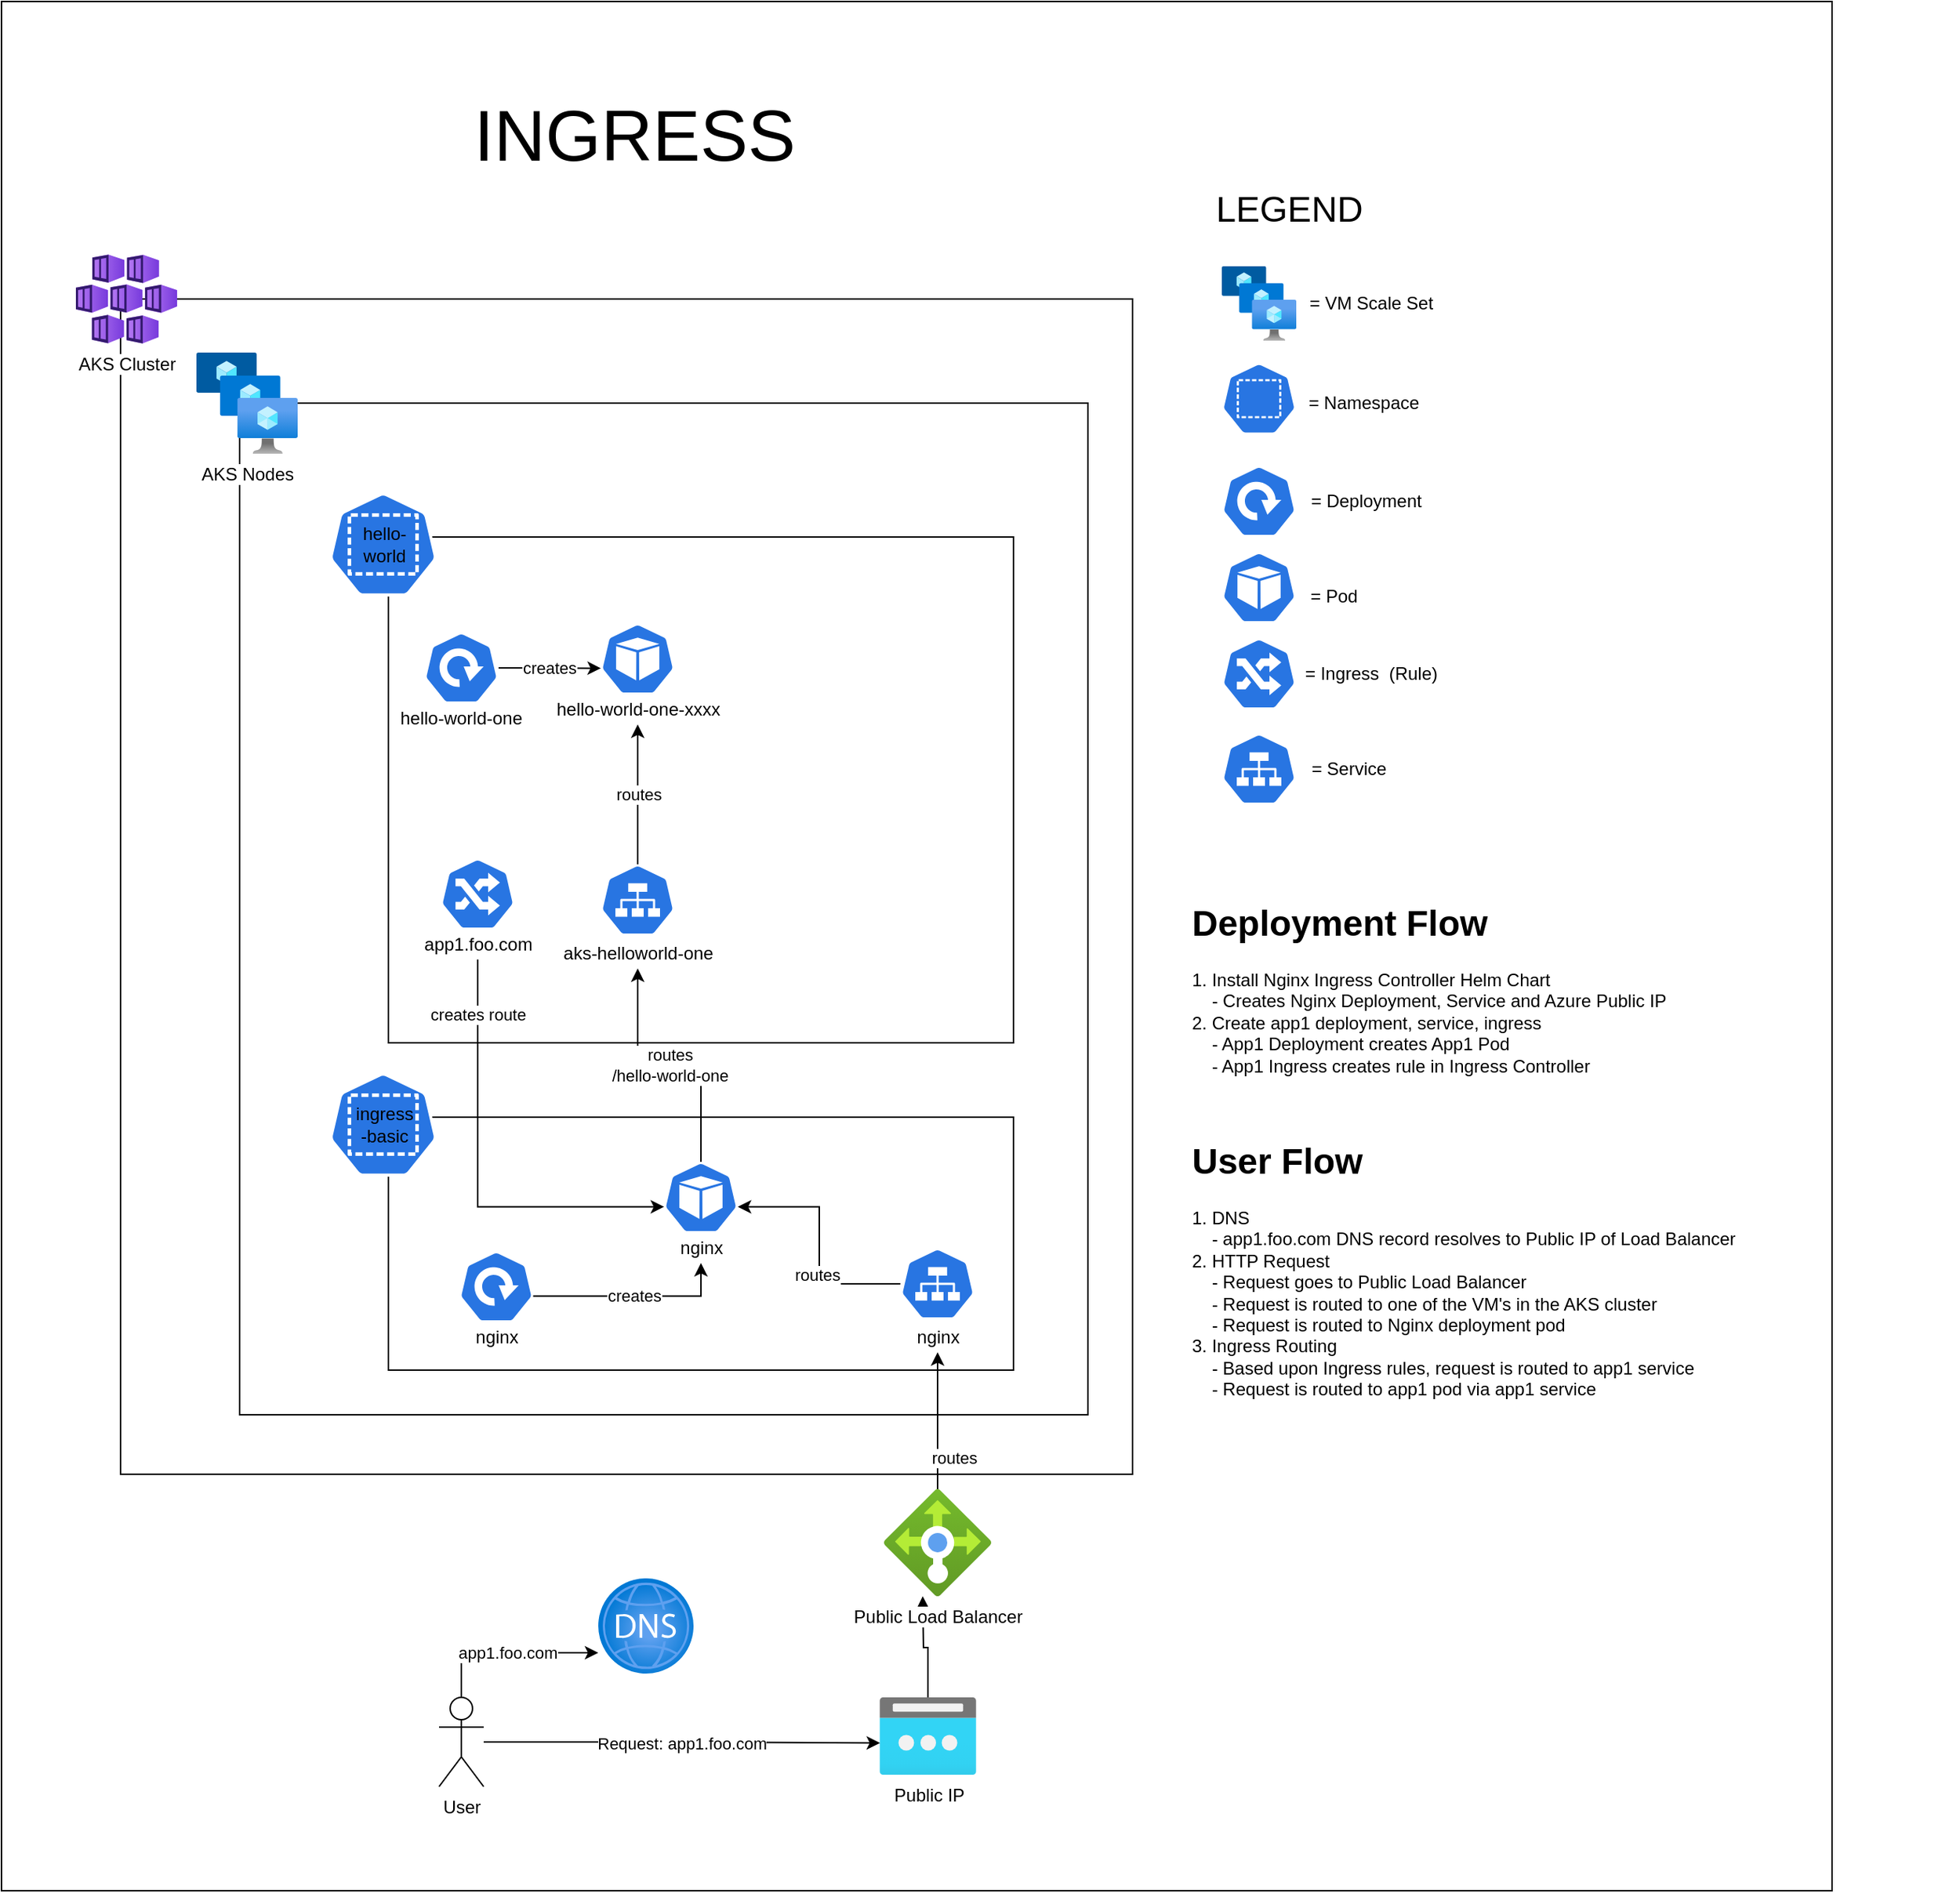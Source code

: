 <mxfile>
    <diagram id="FzjOnKn4UiQ5JpuQON6r" name="Ingress">
        <mxGraphModel dx="2865" dy="5280" grid="1" gridSize="10" guides="1" tooltips="1" connect="1" arrows="1" fold="1" page="1" pageScale="1" pageWidth="850" pageHeight="1100" math="0" shadow="0">
            <root>
                <mxCell id="0"/>
                <mxCell id="1" parent="0"/>
                <mxCell id="f_S5XXSE4bsNnF9t5h2Q-102" value="" style="rounded=0;whiteSpace=wrap;html=1;shadow=0;glass=0;sketch=0;" vertex="1" parent="1">
                    <mxGeometry x="-40" y="-180" width="1230" height="1270" as="geometry"/>
                </mxCell>
                <mxCell id="5" value="" style="rounded=0;whiteSpace=wrap;html=1;" parent="1" vertex="1">
                    <mxGeometry x="40" y="20" width="680" height="790" as="geometry"/>
                </mxCell>
                <mxCell id="91" value="" style="rounded=0;whiteSpace=wrap;html=1;direction=west;" parent="1" vertex="1">
                    <mxGeometry x="120" y="90" width="570" height="680" as="geometry"/>
                </mxCell>
                <mxCell id="4" value="AKS Cluster" style="aspect=fixed;html=1;points=[];align=center;image;fontSize=12;image=img/lib/azure2/containers/Kubernetes_Services.svg;" parent="1" vertex="1">
                    <mxGeometry x="10" y="-10" width="68" height="60" as="geometry"/>
                </mxCell>
                <mxCell id="7" value="" style="rounded=0;whiteSpace=wrap;html=1;" parent="1" vertex="1">
                    <mxGeometry x="220" y="180" width="420" height="340" as="geometry"/>
                </mxCell>
                <mxCell id="8" value="hello-&lt;br&gt;world" style="html=1;dashed=0;whitespace=wrap;fillColor=#2875E2;strokeColor=#ffffff;points=[[0.005,0.63,0],[0.1,0.2,0],[0.9,0.2,0],[0.5,0,0],[0.995,0.63,0],[0.72,0.99,0],[0.5,1,0],[0.28,0.99,0]];shape=mxgraph.kubernetes.icon;prIcon=ns" parent="1" vertex="1">
                    <mxGeometry x="158.75" y="150" width="115.5" height="70" as="geometry"/>
                </mxCell>
                <mxCell id="26" value="" style="group" parent="1" vertex="1" connectable="0">
                    <mxGeometry x="355" y="238" width="120" height="68" as="geometry"/>
                </mxCell>
                <mxCell id="24" value="" style="html=1;dashed=0;whitespace=wrap;fillColor=#2875E2;strokeColor=#ffffff;points=[[0.005,0.63,0],[0.1,0.2,0],[0.9,0.2,0],[0.5,0,0],[0.995,0.63,0],[0.72,0.99,0],[0.5,1,0],[0.28,0.99,0]];shape=mxgraph.kubernetes.icon;prIcon=pod" parent="26" vertex="1">
                    <mxGeometry x="7.5" width="50" height="48" as="geometry"/>
                </mxCell>
                <mxCell id="25" value="hello-world-one-xxxx" style="text;html=1;strokeColor=none;fillColor=none;align=center;verticalAlign=middle;whiteSpace=wrap;rounded=0;" parent="26" vertex="1">
                    <mxGeometry x="-27.5" y="48" width="120" height="20" as="geometry"/>
                </mxCell>
                <mxCell id="27" value="" style="group" parent="1" vertex="1" connectable="0">
                    <mxGeometry x="355" y="400" width="110" height="70" as="geometry"/>
                </mxCell>
                <mxCell id="17" value="" style="html=1;dashed=0;whitespace=wrap;fillColor=#2875E2;strokeColor=#ffffff;points=[[0.005,0.63,0],[0.1,0.2,0],[0.9,0.2,0],[0.5,0,0],[0.995,0.63,0],[0.72,0.99,0],[0.5,1,0],[0.28,0.99,0]];shape=mxgraph.kubernetes.icon;prIcon=svc" parent="27" vertex="1">
                    <mxGeometry x="7.5" width="50" height="48" as="geometry"/>
                </mxCell>
                <mxCell id="18" value="aks-helloworld-one" style="text;html=1;strokeColor=none;fillColor=none;align=center;verticalAlign=middle;whiteSpace=wrap;rounded=0;" parent="27" vertex="1">
                    <mxGeometry x="-22.5" y="50" width="110" height="20" as="geometry"/>
                </mxCell>
                <mxCell id="28" value="" style="group" parent="1" vertex="1" connectable="0">
                    <mxGeometry x="227.5" y="396" width="105" height="68" as="geometry"/>
                </mxCell>
                <UserObject label="" link="http://yahoo.com" id="11">
                    <mxCell style="html=1;dashed=0;whitespace=wrap;fillColor=#2875E2;strokeColor=#ffffff;points=[[0.005,0.63,0],[0.1,0.2,0],[0.9,0.2,0],[0.5,0,0],[0.995,0.63,0],[0.72,0.99,0],[0.5,1,0],[0.28,0.99,0]];shape=mxgraph.kubernetes.icon;prIcon=ing" parent="28" vertex="1">
                        <mxGeometry x="27.5" width="50" height="48" as="geometry"/>
                    </mxCell>
                </UserObject>
                <mxCell id="12" value="app1.foo.com" style="text;html=1;strokeColor=none;fillColor=none;align=center;verticalAlign=middle;whiteSpace=wrap;rounded=0;" parent="28" vertex="1">
                    <mxGeometry y="48" width="105" height="20" as="geometry"/>
                </mxCell>
                <mxCell id="29" value="creates" style="edgeStyle=orthogonalEdgeStyle;rounded=0;orthogonalLoop=1;jettySize=auto;html=1;entryX=0.005;entryY=0.63;entryDx=0;entryDy=0;entryPerimeter=0;" parent="1" source="19" target="24" edge="1">
                    <mxGeometry relative="1" as="geometry"/>
                </mxCell>
                <mxCell id="32" value="" style="rounded=0;whiteSpace=wrap;html=1;" parent="1" vertex="1">
                    <mxGeometry x="220" y="570" width="420" height="170" as="geometry"/>
                </mxCell>
                <mxCell id="33" value="ingress&lt;br&gt;-basic" style="html=1;dashed=0;whitespace=wrap;fillColor=#2875E2;strokeColor=#ffffff;points=[[0.005,0.63,0],[0.1,0.2,0],[0.9,0.2,0],[0.5,0,0],[0.995,0.63,0],[0.72,0.99,0],[0.5,1,0],[0.28,0.99,0]];shape=mxgraph.kubernetes.icon;prIcon=ns" parent="1" vertex="1">
                    <mxGeometry x="168.5" y="540" width="96" height="70" as="geometry"/>
                </mxCell>
                <mxCell id="48" value="" style="group" parent="1" vertex="1" connectable="0">
                    <mxGeometry x="556.5" y="658" width="65" height="70" as="geometry"/>
                </mxCell>
                <mxCell id="49" value="" style="html=1;dashed=0;whitespace=wrap;fillColor=#2875E2;strokeColor=#ffffff;points=[[0.005,0.63,0],[0.1,0.2,0],[0.9,0.2,0],[0.5,0,0],[0.995,0.63,0],[0.72,0.99,0],[0.5,1,0],[0.28,0.99,0]];shape=mxgraph.kubernetes.icon;prIcon=svc" parent="48" vertex="1">
                    <mxGeometry x="7.5" width="50" height="48" as="geometry"/>
                </mxCell>
                <mxCell id="50" value="nginx" style="text;html=1;strokeColor=none;fillColor=none;align=center;verticalAlign=middle;whiteSpace=wrap;rounded=0;" parent="48" vertex="1">
                    <mxGeometry y="50" width="65" height="20" as="geometry"/>
                </mxCell>
                <mxCell id="54" value="" style="group" parent="1" vertex="1" connectable="0">
                    <mxGeometry x="397.5" y="600" width="65" height="68" as="geometry"/>
                </mxCell>
                <mxCell id="55" value="" style="html=1;dashed=0;whitespace=wrap;fillColor=#2875E2;strokeColor=#ffffff;points=[[0.005,0.63,0],[0.1,0.2,0],[0.9,0.2,0],[0.5,0,0],[0.995,0.63,0],[0.72,0.99,0],[0.5,1,0],[0.28,0.99,0]];shape=mxgraph.kubernetes.icon;prIcon=pod" parent="54" vertex="1">
                    <mxGeometry x="7.5" width="50" height="48" as="geometry"/>
                </mxCell>
                <mxCell id="56" value="nginx" style="text;html=1;strokeColor=none;fillColor=none;align=center;verticalAlign=middle;whiteSpace=wrap;rounded=0;" parent="54" vertex="1">
                    <mxGeometry y="48" width="65" height="20" as="geometry"/>
                </mxCell>
                <mxCell id="63" style="edgeStyle=orthogonalEdgeStyle;rounded=0;orthogonalLoop=1;jettySize=auto;html=1;" parent="1" source="60" edge="1">
                    <mxGeometry relative="1" as="geometry">
                        <mxPoint x="579" y="892" as="targetPoint"/>
                    </mxGeometry>
                </mxCell>
                <mxCell id="60" value="Public IP" style="aspect=fixed;html=1;points=[];align=center;image;fontSize=12;image=img/lib/azure2/networking/Public_IP_Addresses.svg;" parent="1" vertex="1">
                    <mxGeometry x="550" y="960" width="65" height="52" as="geometry"/>
                </mxCell>
                <mxCell id="62" value="routes" style="edgeStyle=orthogonalEdgeStyle;rounded=0;orthogonalLoop=1;jettySize=auto;html=1;" parent="1" source="61" target="50" edge="1">
                    <mxGeometry x="-0.514" y="-11" relative="1" as="geometry">
                        <mxPoint y="1" as="offset"/>
                    </mxGeometry>
                </mxCell>
                <mxCell id="61" value="Public Load Balancer" style="aspect=fixed;html=1;points=[];align=center;image;fontSize=12;image=img/lib/azure2/networking/Load_Balancers.svg;" parent="1" vertex="1">
                    <mxGeometry x="553" y="820" width="72" height="72" as="geometry"/>
                </mxCell>
                <mxCell id="64" style="edgeStyle=orthogonalEdgeStyle;rounded=0;orthogonalLoop=1;jettySize=auto;html=1;entryX=0.995;entryY=0.63;entryDx=0;entryDy=0;entryPerimeter=0;" parent="1" source="49" target="55" edge="1">
                    <mxGeometry relative="1" as="geometry"/>
                </mxCell>
                <mxCell id="98" value="routes" style="edgeLabel;html=1;align=center;verticalAlign=middle;resizable=0;points=[];" parent="64" vertex="1" connectable="0">
                    <mxGeometry x="-0.251" y="2" relative="1" as="geometry">
                        <mxPoint as="offset"/>
                    </mxGeometry>
                </mxCell>
                <mxCell id="66" value="routes" style="edgeStyle=orthogonalEdgeStyle;rounded=0;orthogonalLoop=1;jettySize=auto;html=1;entryX=0.5;entryY=1;entryDx=0;entryDy=0;" parent="1" source="17" target="25" edge="1">
                    <mxGeometry relative="1" as="geometry"/>
                </mxCell>
                <mxCell id="70" value="app1.foo.com" style="edgeStyle=orthogonalEdgeStyle;rounded=0;orthogonalLoop=1;jettySize=auto;html=1;" parent="1" source="68" target="69" edge="1">
                    <mxGeometry relative="1" as="geometry">
                        <Array as="points">
                            <mxPoint x="269" y="930"/>
                            <mxPoint x="393" y="930"/>
                        </Array>
                    </mxGeometry>
                </mxCell>
                <mxCell id="71" value="Request: app1.foo.com" style="edgeStyle=orthogonalEdgeStyle;rounded=0;orthogonalLoop=1;jettySize=auto;html=1;entryX=0.005;entryY=0.59;entryDx=0;entryDy=0;entryPerimeter=0;" parent="1" source="68" target="60" edge="1">
                    <mxGeometry relative="1" as="geometry"/>
                </mxCell>
                <mxCell id="68" value="User" style="shape=umlActor;verticalLabelPosition=bottom;verticalAlign=top;html=1;outlineConnect=0;" parent="1" vertex="1">
                    <mxGeometry x="254" y="960" width="30" height="60" as="geometry"/>
                </mxCell>
                <mxCell id="69" value="" style="aspect=fixed;html=1;points=[];align=center;image;fontSize=12;image=img/lib/azure2/networking/DNS_Zones.svg;" parent="1" vertex="1">
                    <mxGeometry x="361" y="880" width="64" height="64" as="geometry"/>
                </mxCell>
                <mxCell id="75" value="&lt;h1&gt;Deployment Flow&lt;/h1&gt;&lt;div&gt;&lt;span&gt;1. Install Nginx Ingress Controller Helm Chart&lt;/span&gt;&lt;br&gt;&lt;/div&gt;&lt;div&gt;&amp;nbsp; &amp;nbsp; - Creates Nginx Deployment, Service and Azure Public IP&lt;/div&gt;&lt;div&gt;2. Create app1 deployment, service, ingress&lt;/div&gt;&lt;div&gt;&amp;nbsp; &amp;nbsp; - App1 Deployment creates App1 Pod&lt;/div&gt;&lt;div&gt;&amp;nbsp; &amp;nbsp; - App1 Ingress creates rule in Ingress Controller&lt;/div&gt;&lt;div&gt;&lt;br&gt;&lt;/div&gt;" style="text;html=1;strokeColor=none;fillColor=none;spacing=5;spacingTop=-20;whiteSpace=wrap;overflow=hidden;rounded=0;" parent="1" vertex="1">
                    <mxGeometry x="755" y="420" width="520" height="140" as="geometry"/>
                </mxCell>
                <mxCell id="76" value="" style="html=1;dashed=0;whitespace=wrap;fillColor=#2875E2;strokeColor=#ffffff;points=[[0.005,0.63,0],[0.1,0.2,0],[0.9,0.2,0],[0.5,0,0],[0.995,0.63,0],[0.72,0.99,0],[0.5,1,0],[0.28,0.99,0]];shape=mxgraph.kubernetes.icon;prIcon=ns" parent="1" vertex="1">
                    <mxGeometry x="780" y="60" width="50" height="54" as="geometry"/>
                </mxCell>
                <mxCell id="77" value="= Namespace" style="text;html=1;align=center;verticalAlign=middle;resizable=0;points=[];autosize=1;" parent="1" vertex="1">
                    <mxGeometry x="830" y="80" width="90" height="20" as="geometry"/>
                </mxCell>
                <mxCell id="78" value="" style="html=1;dashed=0;whitespace=wrap;fillColor=#2875E2;strokeColor=#ffffff;points=[[0.005,0.63,0],[0.1,0.2,0],[0.9,0.2,0],[0.5,0,0],[0.995,0.63,0],[0.72,0.99,0],[0.5,1,0],[0.28,0.99,0]];shape=mxgraph.kubernetes.icon;prIcon=deploy" parent="1" vertex="1">
                    <mxGeometry x="780" y="132" width="50" height="48" as="geometry"/>
                </mxCell>
                <mxCell id="79" value="" style="html=1;dashed=0;whitespace=wrap;fillColor=#2875E2;strokeColor=#ffffff;points=[[0.005,0.63,0],[0.1,0.2,0],[0.9,0.2,0],[0.5,0,0],[0.995,0.63,0],[0.72,0.99,0],[0.5,1,0],[0.28,0.99,0]];shape=mxgraph.kubernetes.icon;prIcon=pod" parent="1" vertex="1">
                    <mxGeometry x="780" y="190" width="50" height="48" as="geometry"/>
                </mxCell>
                <mxCell id="80" value="" style="html=1;dashed=0;whitespace=wrap;fillColor=#2875E2;strokeColor=#ffffff;points=[[0.005,0.63,0],[0.1,0.2,0],[0.9,0.2,0],[0.5,0,0],[0.995,0.63,0],[0.72,0.99,0],[0.5,1,0],[0.28,0.99,0]];shape=mxgraph.kubernetes.icon;prIcon=ing" parent="1" vertex="1">
                    <mxGeometry x="780" y="248" width="50" height="48" as="geometry"/>
                </mxCell>
                <mxCell id="81" value="" style="html=1;dashed=0;whitespace=wrap;fillColor=#2875E2;strokeColor=#ffffff;points=[[0.005,0.63,0],[0.1,0.2,0],[0.9,0.2,0],[0.5,0,0],[0.995,0.63,0],[0.72,0.99,0],[0.5,1,0],[0.28,0.99,0]];shape=mxgraph.kubernetes.icon;prIcon=svc" parent="1" vertex="1">
                    <mxGeometry x="780" y="312" width="50" height="48" as="geometry"/>
                </mxCell>
                <mxCell id="82" value="&amp;nbsp;= Deployment" style="text;html=1;align=center;verticalAlign=middle;resizable=0;points=[];autosize=1;" parent="1" vertex="1">
                    <mxGeometry x="830" y="146" width="90" height="20" as="geometry"/>
                </mxCell>
                <mxCell id="83" value="= Pod" style="text;html=1;align=center;verticalAlign=middle;resizable=0;points=[];autosize=1;" parent="1" vertex="1">
                    <mxGeometry x="830" y="210" width="50" height="20" as="geometry"/>
                </mxCell>
                <mxCell id="84" value="= Ingress&amp;nbsp; (Rule)" style="text;html=1;align=center;verticalAlign=middle;resizable=0;points=[];autosize=1;" parent="1" vertex="1">
                    <mxGeometry x="830" y="262" width="100" height="20" as="geometry"/>
                </mxCell>
                <mxCell id="85" value="= Service" style="text;html=1;align=center;verticalAlign=middle;resizable=0;points=[];autosize=1;" parent="1" vertex="1">
                    <mxGeometry x="830" y="326" width="70" height="20" as="geometry"/>
                </mxCell>
                <mxCell id="86" value="" style="group" parent="1" vertex="1" connectable="0">
                    <mxGeometry x="229" y="244" width="80" height="68" as="geometry"/>
                </mxCell>
                <mxCell id="19" value="" style="html=1;dashed=0;whitespace=wrap;fillColor=#2875E2;strokeColor=#ffffff;points=[[0.005,0.63,0],[0.1,0.2,0],[0.9,0.2,0],[0.5,0,0],[0.995,0.63,0],[0.72,0.99,0],[0.5,1,0],[0.28,0.99,0]];shape=mxgraph.kubernetes.icon;prIcon=deploy" parent="86" vertex="1">
                    <mxGeometry x="15" width="50" height="48" as="geometry"/>
                </mxCell>
                <mxCell id="22" value="hello-world-one" style="text;html=1;strokeColor=none;fillColor=none;align=center;verticalAlign=middle;whiteSpace=wrap;rounded=0;" parent="86" vertex="1">
                    <mxGeometry x="-5" y="48" width="90" height="20" as="geometry"/>
                </mxCell>
                <mxCell id="87" value="&lt;h1&gt;User Flow&lt;/h1&gt;&lt;div&gt;1. DNS&lt;/div&gt;&lt;div&gt;&amp;nbsp; &amp;nbsp; - app1.foo.com DNS record resolves to Public IP of Load Balancer&lt;/div&gt;&lt;div&gt;2. HTTP Request&lt;/div&gt;&lt;div&gt;&amp;nbsp; &amp;nbsp; - Request goes to Public Load Balancer&lt;/div&gt;&lt;div&gt;&amp;nbsp; &amp;nbsp; - Request is routed to one of the VM's in the AKS cluster&lt;/div&gt;&lt;div&gt;&amp;nbsp; &amp;nbsp; - Request is routed to Nginx deployment pod&lt;/div&gt;&lt;div&gt;3. Ingress Routing&lt;/div&gt;&lt;div&gt;&amp;nbsp; &amp;nbsp; - Based upon Ingress rules, request is routed to app1 service&lt;/div&gt;&lt;div&gt;&amp;nbsp; &amp;nbsp; - Request is routed to app1 pod via app1 service&lt;/div&gt;" style="text;html=1;strokeColor=none;fillColor=none;spacing=5;spacingTop=-20;whiteSpace=wrap;overflow=hidden;rounded=0;" parent="1" vertex="1">
                    <mxGeometry x="755" y="580" width="520" height="190" as="geometry"/>
                </mxCell>
                <mxCell id="92" value="AKS Nodes" style="aspect=fixed;html=1;points=[];align=center;image;fontSize=12;image=img/lib/azure2/compute/VM_Scale_Sets.svg;" parent="1" vertex="1">
                    <mxGeometry x="91" y="56" width="68" height="68" as="geometry"/>
                </mxCell>
                <mxCell id="93" value="" style="aspect=fixed;html=1;points=[];align=center;image;fontSize=12;image=img/lib/azure2/compute/VM_Scale_Sets.svg;" parent="1" vertex="1">
                    <mxGeometry x="780" y="-2" width="50" height="50" as="geometry"/>
                </mxCell>
                <mxCell id="94" value="= VM Scale Set" style="text;html=1;align=center;verticalAlign=middle;resizable=0;points=[];autosize=1;" parent="1" vertex="1">
                    <mxGeometry x="830" y="13" width="100" height="20" as="geometry"/>
                </mxCell>
                <mxCell id="96" value="" style="group" parent="1" vertex="1" connectable="0">
                    <mxGeometry x="252.5" y="660" width="80" height="68" as="geometry"/>
                </mxCell>
                <mxCell id="58" value="" style="html=1;dashed=0;whitespace=wrap;fillColor=#2875E2;strokeColor=#ffffff;points=[[0.005,0.63,0],[0.1,0.2,0],[0.9,0.2,0],[0.5,0,0],[0.995,0.63,0],[0.72,0.99,0],[0.5,1,0],[0.28,0.99,0]];shape=mxgraph.kubernetes.icon;prIcon=deploy" parent="96" vertex="1">
                    <mxGeometry x="15" width="50" height="48" as="geometry"/>
                </mxCell>
                <mxCell id="59" value="nginx" style="text;html=1;strokeColor=none;fillColor=none;align=center;verticalAlign=middle;whiteSpace=wrap;rounded=0;" parent="96" vertex="1">
                    <mxGeometry y="48" width="80" height="20" as="geometry"/>
                </mxCell>
                <mxCell id="97" value="creates" style="edgeStyle=orthogonalEdgeStyle;rounded=0;orthogonalLoop=1;jettySize=auto;html=1;exitX=0.995;exitY=0.63;exitDx=0;exitDy=0;exitPerimeter=0;entryX=0.5;entryY=1;entryDx=0;entryDy=0;" parent="1" source="58" target="56" edge="1">
                    <mxGeometry relative="1" as="geometry"/>
                </mxCell>
                <mxCell id="99" value="&lt;font style=&quot;font-size: 48px&quot;&gt;INGRESS&lt;/font&gt;" style="text;html=1;align=center;verticalAlign=middle;resizable=0;points=[];autosize=1;" parent="1" vertex="1">
                    <mxGeometry x="270" y="-105" width="230" height="30" as="geometry"/>
                </mxCell>
                <mxCell id="I5G_PsYB6z5LX7Ik3IpP-99" value="&lt;font style=&quot;font-size: 24px&quot;&gt;LEGEND&lt;/font&gt;" style="text;html=1;align=center;verticalAlign=middle;resizable=0;points=[];autosize=1;" parent="1" vertex="1">
                    <mxGeometry x="770" y="-50" width="110" height="20" as="geometry"/>
                </mxCell>
                <mxCell id="100" style="edgeStyle=orthogonalEdgeStyle;rounded=0;orthogonalLoop=1;jettySize=auto;html=1;entryX=0.005;entryY=0.63;entryDx=0;entryDy=0;entryPerimeter=0;exitX=0.5;exitY=1;exitDx=0;exitDy=0;" parent="1" source="12" target="55" edge="1">
                    <mxGeometry relative="1" as="geometry">
                        <Array as="points">
                            <mxPoint x="280" y="630"/>
                        </Array>
                    </mxGeometry>
                </mxCell>
                <mxCell id="101" value="creates route" style="edgeLabel;html=1;align=center;verticalAlign=middle;resizable=0;points=[];" parent="100" vertex="1" connectable="0">
                    <mxGeometry x="-0.75" relative="1" as="geometry">
                        <mxPoint as="offset"/>
                    </mxGeometry>
                </mxCell>
                <mxCell id="102" value="routes&lt;br&gt;/hello-world-one" style="edgeStyle=orthogonalEdgeStyle;rounded=0;orthogonalLoop=1;jettySize=auto;html=1;entryX=0.5;entryY=1;entryDx=0;entryDy=0;" parent="1" source="55" target="18" edge="1">
                    <mxGeometry relative="1" as="geometry"/>
                </mxCell>
            </root>
        </mxGraphModel>
    </diagram>
    <diagram id="R-THONefpQZzCyUir2wS" name="Networking">
        <mxGraphModel dx="1151" dy="2389" grid="1" gridSize="10" guides="1" tooltips="1" connect="1" arrows="1" fold="1" page="1" pageScale="1" pageWidth="850" pageHeight="1100" math="0" shadow="0">
            <root>
                <mxCell id="hsijw_kKCLJowt0YOE_B-0"/>
                <mxCell id="hsijw_kKCLJowt0YOE_B-1" parent="hsijw_kKCLJowt0YOE_B-0"/>
                <mxCell id="VdVGqBE3zFSIvVzNAgcN-3" value="" style="rounded=0;whiteSpace=wrap;html=1;glass=0;shadow=0;sketch=0;" vertex="1" parent="hsijw_kKCLJowt0YOE_B-1">
                    <mxGeometry x="10" y="120" width="760" height="760" as="geometry"/>
                </mxCell>
                <mxCell id="hsijw_kKCLJowt0YOE_B-3" value="" style="whiteSpace=wrap;html=1;" parent="hsijw_kKCLJowt0YOE_B-1" vertex="1">
                    <mxGeometry x="210" y="230" width="490" height="580" as="geometry"/>
                </mxCell>
                <mxCell id="hsijw_kKCLJowt0YOE_B-2" value="AKS Vnet" style="aspect=fixed;html=1;points=[];align=center;image;fontSize=12;image=img/lib/azure2/networking/Virtual_Networks.svg;" parent="hsijw_kKCLJowt0YOE_B-1" vertex="1">
                    <mxGeometry x="180" y="210" width="67" height="40" as="geometry"/>
                </mxCell>
                <mxCell id="hsijw_kKCLJowt0YOE_B-5" value="" style="whiteSpace=wrap;html=1;" parent="hsijw_kKCLJowt0YOE_B-1" vertex="1">
                    <mxGeometry x="300" y="300" width="370" height="370" as="geometry"/>
                </mxCell>
                <mxCell id="hsijw_kKCLJowt0YOE_B-4" value="AKS" style="aspect=fixed;html=1;points=[];align=center;image;fontSize=12;image=img/lib/azure2/compute/Container_Services_Deprecated.svg;" parent="hsijw_kKCLJowt0YOE_B-1" vertex="1">
                    <mxGeometry x="270" y="280" width="68" height="60" as="geometry"/>
                </mxCell>
                <mxCell id="hsijw_kKCLJowt0YOE_B-6" value="External LB" style="aspect=fixed;html=1;points=[];align=center;image;fontSize=12;image=img/lib/azure2/networking/Load_Balancers.svg;" parent="hsijw_kKCLJowt0YOE_B-1" vertex="1">
                    <mxGeometry x="280" y="700" width="72" height="72" as="geometry"/>
                </mxCell>
                <mxCell id="hsijw_kKCLJowt0YOE_B-8" style="edgeStyle=orthogonalEdgeStyle;rounded=0;orthogonalLoop=1;jettySize=auto;html=1;" parent="hsijw_kKCLJowt0YOE_B-1" source="hsijw_kKCLJowt0YOE_B-7" target="hsijw_kKCLJowt0YOE_B-6" edge="1">
                    <mxGeometry relative="1" as="geometry"/>
                </mxCell>
                <mxCell id="hsijw_kKCLJowt0YOE_B-7" value="Public IP&lt;br&gt;5.5.5.5" style="aspect=fixed;html=1;points=[];align=center;image;fontSize=12;image=img/lib/azure2/networking/Public_IP_Addresses.svg;" parent="hsijw_kKCLJowt0YOE_B-1" vertex="1">
                    <mxGeometry x="30" y="710" width="65" height="52" as="geometry"/>
                </mxCell>
                <mxCell id="hsijw_kKCLJowt0YOE_B-11" value="" style="rounded=0;whiteSpace=wrap;html=1;" parent="hsijw_kKCLJowt0YOE_B-1" vertex="1">
                    <mxGeometry x="380" y="400" width="260" height="230" as="geometry"/>
                </mxCell>
                <mxCell id="hsijw_kKCLJowt0YOE_B-9" value="VMSS" style="aspect=fixed;html=1;points=[];align=center;image;fontSize=12;image=img/lib/azure2/compute/VM_Scale_Sets.svg;" parent="hsijw_kKCLJowt0YOE_B-1" vertex="1">
                    <mxGeometry x="338" y="350" width="68" height="68" as="geometry"/>
                </mxCell>
                <mxCell id="7BazOoo1LymEpQ1QwsrR-2" value="" style="group" parent="hsijw_kKCLJowt0YOE_B-1" vertex="1" connectable="0">
                    <mxGeometry x="465" y="410" width="50" height="68" as="geometry"/>
                </mxCell>
                <mxCell id="7BazOoo1LymEpQ1QwsrR-0" value="" style="html=1;dashed=0;whitespace=wrap;fillColor=#2875E2;strokeColor=#ffffff;points=[[0.005,0.63,0],[0.1,0.2,0],[0.9,0.2,0],[0.5,0,0],[0.995,0.63,0],[0.72,0.99,0],[0.5,1,0],[0.28,0.99,0]];shape=mxgraph.kubernetes.icon;prIcon=pod" parent="7BazOoo1LymEpQ1QwsrR-2" vertex="1">
                    <mxGeometry width="50" height="48" as="geometry"/>
                </mxCell>
                <mxCell id="hsijw_kKCLJowt0YOE_B-12" value="routes" style="edgeStyle=orthogonalEdgeStyle;rounded=0;orthogonalLoop=1;jettySize=auto;html=1;entryX=0.5;entryY=1;entryDx=0;entryDy=0;entryPerimeter=0;" parent="hsijw_kKCLJowt0YOE_B-1" source="hsijw_kKCLJowt0YOE_B-6" target="hsijw_kKCLJowt0YOE_B-13" edge="1">
                    <mxGeometry relative="1" as="geometry"/>
                </mxCell>
                <mxCell id="cfqCJPkFKO-BAt3pB4Ra-0" value="routes" style="edgeStyle=orthogonalEdgeStyle;rounded=0;orthogonalLoop=1;jettySize=auto;html=1;" parent="hsijw_kKCLJowt0YOE_B-1" source="hsijw_kKCLJowt0YOE_B-13" edge="1">
                    <mxGeometry relative="1" as="geometry">
                        <mxPoint x="490" y="470" as="targetPoint"/>
                    </mxGeometry>
                </mxCell>
                <mxCell id="cfqCJPkFKO-BAt3pB4Ra-2" value="" style="group" parent="hsijw_kKCLJowt0YOE_B-1" vertex="1" connectable="0">
                    <mxGeometry x="470" y="550" width="170" height="68" as="geometry"/>
                </mxCell>
                <mxCell id="hsijw_kKCLJowt0YOE_B-15" value="" style="group" parent="cfqCJPkFKO-BAt3pB4Ra-2" vertex="1" connectable="0">
                    <mxGeometry width="50" height="68" as="geometry"/>
                </mxCell>
                <mxCell id="hsijw_kKCLJowt0YOE_B-13" value="" style="html=1;dashed=0;whitespace=wrap;fillColor=#2875E2;strokeColor=#ffffff;points=[[0.005,0.63,0],[0.1,0.2,0],[0.9,0.2,0],[0.5,0,0],[0.995,0.63,0],[0.72,0.99,0],[0.5,1,0],[0.28,0.99,0]];shape=mxgraph.kubernetes.icon;prIcon=ing" parent="hsijw_kKCLJowt0YOE_B-15" vertex="1">
                    <mxGeometry width="50" height="48" as="geometry"/>
                </mxCell>
                <mxCell id="cfqCJPkFKO-BAt3pB4Ra-1" value="&lt;div style=&quot;text-align: left&quot;&gt;&lt;span&gt;Ingress Controller&lt;/span&gt;&lt;/div&gt;&lt;div style=&quot;text-align: left&quot;&gt;&lt;span&gt;10.0.1.5&lt;/span&gt;&lt;/div&gt;" style="text;html=1;strokeColor=none;fillColor=none;align=center;verticalAlign=middle;whiteSpace=wrap;rounded=0;" parent="cfqCJPkFKO-BAt3pB4Ra-2" vertex="1">
                    <mxGeometry x="50" y="20" width="120" height="20" as="geometry"/>
                </mxCell>
                <mxCell id="cfqCJPkFKO-BAt3pB4Ra-3" value="App1&lt;br&gt;10.0.2.10" style="text;html=1;strokeColor=none;fillColor=none;align=center;verticalAlign=middle;whiteSpace=wrap;rounded=0;" parent="hsijw_kKCLJowt0YOE_B-1" vertex="1">
                    <mxGeometry x="530" y="430" width="40" height="20" as="geometry"/>
                </mxCell>
                <mxCell id="VdVGqBE3zFSIvVzNAgcN-4" value="&lt;font style=&quot;font-size: 36px&quot;&gt;Networking&lt;/font&gt;" style="text;html=1;strokeColor=none;fillColor=none;align=center;verticalAlign=middle;whiteSpace=wrap;rounded=0;" vertex="1" parent="hsijw_kKCLJowt0YOE_B-1">
                    <mxGeometry x="366" y="150" width="40" height="20" as="geometry"/>
                </mxCell>
            </root>
        </mxGraphModel>
    </diagram>
</mxfile>